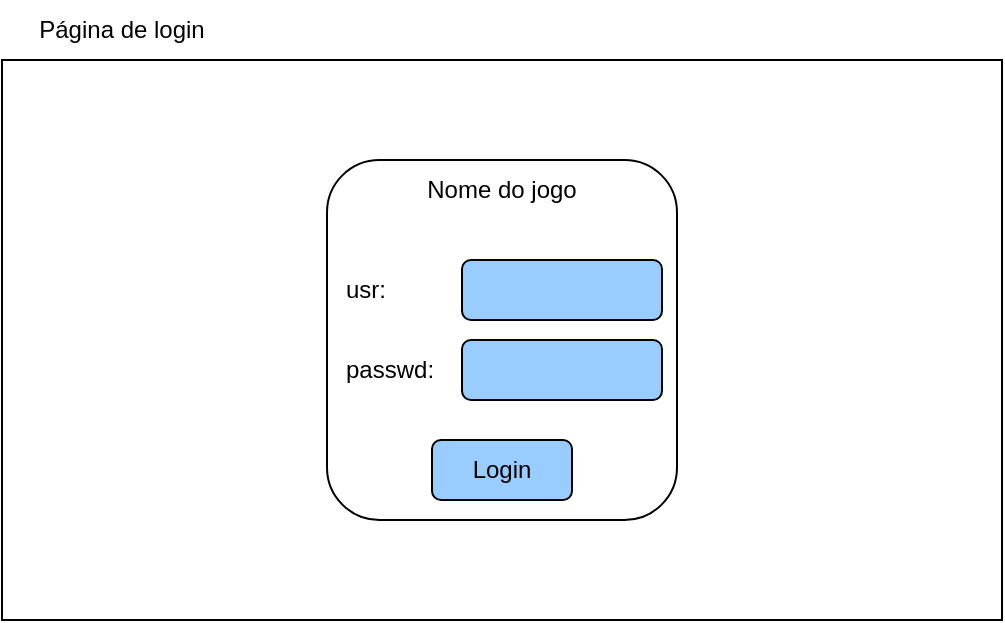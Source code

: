 <mxfile version="19.0.2" type="github" pages="3"><diagram id="5mHl_DfRaOdTdISOUurZ" name="Page-1"><mxGraphModel dx="729" dy="396" grid="1" gridSize="10" guides="1" tooltips="1" connect="1" arrows="1" fold="1" page="1" pageScale="1" pageWidth="827" pageHeight="1169" math="0" shadow="0"><root><mxCell id="0"/><mxCell id="1" parent="0"/><mxCell id="MkrI1mIVBfb76sjJDGzC-1" value="" style="rounded=0;whiteSpace=wrap;html=1;" vertex="1" parent="1"><mxGeometry x="130" y="140" width="500" height="280" as="geometry"/></mxCell><mxCell id="MkrI1mIVBfb76sjJDGzC-2" value="Página de login" style="text;html=1;strokeColor=none;fillColor=none;align=center;verticalAlign=middle;whiteSpace=wrap;rounded=0;" vertex="1" parent="1"><mxGeometry x="130" y="110" width="120" height="30" as="geometry"/></mxCell><mxCell id="MkrI1mIVBfb76sjJDGzC-4" value="" style="rounded=1;whiteSpace=wrap;html=1;" vertex="1" parent="1"><mxGeometry x="292.5" y="190" width="175" height="180" as="geometry"/></mxCell><mxCell id="MkrI1mIVBfb76sjJDGzC-5" value="Nome do jogo" style="text;html=1;strokeColor=none;fillColor=none;align=center;verticalAlign=middle;whiteSpace=wrap;rounded=0;" vertex="1" parent="1"><mxGeometry x="340" y="190" width="80" height="30" as="geometry"/></mxCell><mxCell id="MkrI1mIVBfb76sjJDGzC-7" value="&lt;div align=&quot;left&quot;&gt;usr:&lt;/div&gt;" style="text;html=1;strokeColor=none;fillColor=none;align=left;verticalAlign=middle;whiteSpace=wrap;rounded=0;" vertex="1" parent="1"><mxGeometry x="300" y="240" width="60" height="30" as="geometry"/></mxCell><mxCell id="MkrI1mIVBfb76sjJDGzC-8" value="passwd: " style="text;html=1;strokeColor=none;fillColor=none;align=left;verticalAlign=middle;whiteSpace=wrap;rounded=0;" vertex="1" parent="1"><mxGeometry x="300" y="280" width="60" height="30" as="geometry"/></mxCell><mxCell id="MkrI1mIVBfb76sjJDGzC-9" value="" style="rounded=1;whiteSpace=wrap;html=1;fillColor=#99CCFF;strokeColor=#000000;" vertex="1" parent="1"><mxGeometry x="360" y="240" width="100" height="30" as="geometry"/></mxCell><mxCell id="MkrI1mIVBfb76sjJDGzC-10" value="" style="rounded=1;whiteSpace=wrap;html=1;fillColor=#99CCFF;strokeColor=#000000;" vertex="1" parent="1"><mxGeometry x="360" y="280" width="100" height="30" as="geometry"/></mxCell><mxCell id="MkrI1mIVBfb76sjJDGzC-11" value="Login" style="rounded=1;whiteSpace=wrap;html=1;fillColor=#99CCFF;" vertex="1" parent="1"><mxGeometry x="345" y="330" width="70" height="30" as="geometry"/></mxCell></root></mxGraphModel></diagram><diagram id="PE-srq49pf82Up-gMHwE" name="Page-2"><mxGraphModel dx="981" dy="532" grid="1" gridSize="10" guides="1" tooltips="1" connect="1" arrows="1" fold="1" page="1" pageScale="1" pageWidth="827" pageHeight="1169" math="0" shadow="0"><root><mxCell id="0"/><mxCell id="1" parent="0"/><mxCell id="Dlkij1Drjg5ITdtM1rGm-1" value="" style="rounded=0;whiteSpace=wrap;html=1;strokeColor=#000000;fillColor=#FFFFFF;" vertex="1" parent="1"><mxGeometry x="120" y="210" width="470" height="450" as="geometry"/></mxCell><mxCell id="Dlkij1Drjg5ITdtM1rGm-3" value="Página inicial: Informações do personagem" style="text;html=1;strokeColor=none;fillColor=none;align=center;verticalAlign=middle;whiteSpace=wrap;rounded=0;" vertex="1" parent="1"><mxGeometry x="120" y="170" width="280" height="30" as="geometry"/></mxCell><mxCell id="Dlkij1Drjg5ITdtM1rGm-5" value="Nome do personagem" style="rounded=0;whiteSpace=wrap;html=1;strokeColor=#000000;fillColor=#FFFF99;" vertex="1" parent="1"><mxGeometry x="125" y="260" width="130" height="30" as="geometry"/></mxCell><mxCell id="Dlkij1Drjg5ITdtM1rGm-7" value="" style="endArrow=none;html=1;rounded=0;" edge="1" parent="1"><mxGeometry width="50" height="50" relative="1" as="geometry"><mxPoint x="120" y="290" as="sourcePoint"/><mxPoint x="590" y="290" as="targetPoint"/></mxGeometry></mxCell><mxCell id="Dlkij1Drjg5ITdtM1rGm-8" value="" style="endArrow=none;html=1;rounded=0;" edge="1" parent="1"><mxGeometry width="50" height="50" relative="1" as="geometry"><mxPoint x="259.71" y="290" as="sourcePoint"/><mxPoint x="259.71" y="210" as="targetPoint"/></mxGeometry></mxCell><mxCell id="Dlkij1Drjg5ITdtM1rGm-9" value="Imagem" style="ellipse;whiteSpace=wrap;html=1;aspect=fixed;strokeColor=#000000;fillColor=#FFFF99;" vertex="1" parent="1"><mxGeometry x="165" y="210" width="50" height="50" as="geometry"/></mxCell><mxCell id="Dlkij1Drjg5ITdtM1rGm-12" value="Imagem do personagem " style="rounded=0;whiteSpace=wrap;html=1;strokeColor=#000000;fillColor=#FFFF99;" vertex="1" parent="1"><mxGeometry x="130" y="330" width="120" height="140" as="geometry"/></mxCell><mxCell id="Dlkij1Drjg5ITdtM1rGm-13" value="Nome do personagem" style="rounded=0;whiteSpace=wrap;html=1;strokeColor=#000000;fillColor=#FFFF99;" vertex="1" parent="1"><mxGeometry x="260" y="330" width="300" height="40" as="geometry"/></mxCell><mxCell id="Dlkij1Drjg5ITdtM1rGm-14" value="Descrição do personagem" style="rounded=0;whiteSpace=wrap;html=1;strokeColor=#000000;fillColor=#FFFF99;" vertex="1" parent="1"><mxGeometry x="260" y="430" width="300" height="130" as="geometry"/></mxCell><mxCell id="Dlkij1Drjg5ITdtM1rGm-15" value="Atributos do personagem" style="rounded=0;whiteSpace=wrap;html=1;strokeColor=#000000;fillColor=#FFFF99;" vertex="1" parent="1"><mxGeometry x="130" y="480" width="120" height="80" as="geometry"/></mxCell><mxCell id="Dlkij1Drjg5ITdtM1rGm-16" value="&lt;div&gt;Personagem atual:&lt;br&gt;&lt;/div&gt;" style="text;html=1;strokeColor=none;fillColor=none;align=left;verticalAlign=middle;whiteSpace=wrap;rounded=0;" vertex="1" parent="1"><mxGeometry x="130" y="300" width="180" height="30" as="geometry"/></mxCell><mxCell id="Dlkij1Drjg5ITdtM1rGm-17" value="Selecionar novo personagem:" style="text;html=1;strokeColor=none;fillColor=none;align=left;verticalAlign=middle;whiteSpace=wrap;rounded=0;" vertex="1" parent="1"><mxGeometry x="130" y="570" width="180" height="30" as="geometry"/></mxCell><mxCell id="Dlkij1Drjg5ITdtM1rGm-18" value="Nível do personagem" style="rounded=0;whiteSpace=wrap;html=1;strokeColor=#000000;fillColor=#FFFF99;" vertex="1" parent="1"><mxGeometry x="260" y="380" width="160" height="40" as="geometry"/></mxCell><mxCell id="Dlkij1Drjg5ITdtM1rGm-19" value="Vidas do personagem" style="rounded=0;whiteSpace=wrap;html=1;strokeColor=#000000;fillColor=#FFFF99;" vertex="1" parent="1"><mxGeometry x="430" y="380" width="130" height="40" as="geometry"/></mxCell><mxCell id="Dlkij1Drjg5ITdtM1rGm-20" value="Seleção (tipo drop list) com o nome de todos os personagens do jogador" style="rounded=1;whiteSpace=wrap;html=1;strokeColor=#000000;fillColor=#99CCFF;" vertex="1" parent="1"><mxGeometry x="310" y="570" width="250" height="30" as="geometry"/></mxCell><mxCell id="Dlkij1Drjg5ITdtM1rGm-21" value="Novo personagem" style="rounded=1;whiteSpace=wrap;html=1;strokeColor=#000000;fillColor=#99CCFF;" vertex="1" parent="1"><mxGeometry x="140" y="610" width="150" height="30" as="geometry"/></mxCell><mxCell id="Dlkij1Drjg5ITdtM1rGm-23" value="Personagens" style="text;html=1;strokeColor=#6c8ebf;fillColor=#dae8fc;align=center;verticalAlign=middle;whiteSpace=wrap;rounded=0;" vertex="1" parent="1"><mxGeometry x="270" y="230" width="90" height="30" as="geometry"/></mxCell><mxCell id="Dlkij1Drjg5ITdtM1rGm-25" value="Missões" style="text;html=1;strokeColor=#6c8ebf;fillColor=#dae8fc;align=center;verticalAlign=middle;whiteSpace=wrap;rounded=0;" vertex="1" parent="1"><mxGeometry x="380" y="230" width="90" height="30" as="geometry"/></mxCell><mxCell id="Dlkij1Drjg5ITdtM1rGm-26" value="" style="endArrow=classic;html=1;rounded=0;entryX=0.652;entryY=0.025;entryDx=0;entryDy=0;entryPerimeter=0;" edge="1" parent="1" target="Dlkij1Drjg5ITdtM1rGm-25"><mxGeometry width="50" height="50" relative="1" as="geometry"><mxPoint x="600" y="170" as="sourcePoint"/><mxPoint x="610" y="160" as="targetPoint"/></mxGeometry></mxCell><mxCell id="Dlkij1Drjg5ITdtM1rGm-29" value="Menu para circulação no site" style="shape=document;whiteSpace=wrap;html=1;boundedLbl=1;strokeColor=#000000;fillColor=#FFFFFF;" vertex="1" parent="1"><mxGeometry x="610" y="130" width="120" height="80" as="geometry"/></mxCell><mxCell id="Dlkij1Drjg5ITdtM1rGm-30" value="Logout" style="text;html=1;strokeColor=#6c8ebf;fillColor=#dae8fc;align=center;verticalAlign=middle;whiteSpace=wrap;rounded=0;" vertex="1" parent="1"><mxGeometry x="490" y="230" width="90" height="30" as="geometry"/></mxCell><mxCell id="Dlkij1Drjg5ITdtM1rGm-31" value="" style="endArrow=classic;html=1;rounded=0;entryX=0.094;entryY=-0.005;entryDx=0;entryDy=0;entryPerimeter=0;" edge="1" parent="1"><mxGeometry width="50" height="50" relative="1" as="geometry"><mxPoint x="361.54" y="150.07" as="sourcePoint"/><mxPoint x="220.0" y="219.92" as="targetPoint"/></mxGeometry></mxCell><mxCell id="Dlkij1Drjg5ITdtM1rGm-32" value="Sempre aparece nome e imagem do personagem selecionado" style="shape=document;whiteSpace=wrap;html=1;boundedLbl=1;strokeColor=#000000;fillColor=#FFFFFF;" vertex="1" parent="1"><mxGeometry x="391.54" y="120.07" width="148.46" height="80" as="geometry"/></mxCell><mxCell id="Dlkij1Drjg5ITdtM1rGm-33" value="" style="endArrow=classic;html=1;rounded=0;entryX=0.094;entryY=-0.005;entryDx=0;entryDy=0;entryPerimeter=0;" edge="1" parent="1"><mxGeometry width="50" height="50" relative="1" as="geometry"><mxPoint x="681.54" y="530" as="sourcePoint"/><mxPoint x="520.0" y="589.85" as="targetPoint"/></mxGeometry></mxCell><mxCell id="Dlkij1Drjg5ITdtM1rGm-34" value="Muda o personagem" style="shape=document;whiteSpace=wrap;html=1;boundedLbl=1;strokeColor=#000000;fillColor=#FFFFFF;" vertex="1" parent="1"><mxGeometry x="691.54" y="490" width="120" height="80" as="geometry"/></mxCell><mxCell id="Dlkij1Drjg5ITdtM1rGm-35" value="" style="endArrow=classic;html=1;rounded=0;" edge="1" parent="1" target="Dlkij1Drjg5ITdtM1rGm-21"><mxGeometry width="50" height="50" relative="1" as="geometry"><mxPoint x="490.77" y="650" as="sourcePoint"/><mxPoint x="329.23" y="709.85" as="targetPoint"/></mxGeometry></mxCell><mxCell id="Dlkij1Drjg5ITdtM1rGm-36" value="Vai para página de criação de personagens" style="shape=document;whiteSpace=wrap;html=1;boundedLbl=1;strokeColor=#000000;fillColor=#FFFFFF;" vertex="1" parent="1"><mxGeometry x="500.77" y="610" width="120" height="80" as="geometry"/></mxCell><mxCell id="Dlkij1Drjg5ITdtM1rGm-38" value="A criação de personagens é um formulário simples para submeter e receber sim/não para cada " style="shape=document;whiteSpace=wrap;html=1;boundedLbl=1;strokeColor=#000000;fillColor=#FFFFFF;" vertex="1" parent="1"><mxGeometry x="571.54" y="660" width="218.46" height="120" as="geometry"/></mxCell></root></mxGraphModel></diagram><diagram id="vDLv_tz-6pCkkCvrAlX0" name="Page-3"><mxGraphModel dx="917" dy="498" grid="1" gridSize="10" guides="1" tooltips="1" connect="1" arrows="1" fold="1" page="1" pageScale="1" pageWidth="827" pageHeight="1169" math="0" shadow="0"><root><mxCell id="0"/><mxCell id="1" parent="0"/><mxCell id="NXLoVm3FzmLXaFAZ10uA-2" value="" style="rounded=0;whiteSpace=wrap;html=1;strokeColor=#000000;fillColor=#FFFFFF;" vertex="1" parent="1"><mxGeometry x="150" y="140" width="460" height="500" as="geometry"/></mxCell><mxCell id="NXLoVm3FzmLXaFAZ10uA-4" value="" style="endArrow=none;html=1;rounded=0;" edge="1" parent="1"><mxGeometry width="50" height="50" relative="1" as="geometry"><mxPoint x="150" y="190" as="sourcePoint"/><mxPoint x="610" y="190" as="targetPoint"/></mxGeometry></mxCell><mxCell id="NXLoVm3FzmLXaFAZ10uA-5" value="&amp;lt;Mesmo cabeçalho anterior&amp;gt;" style="text;html=1;strokeColor=none;fillColor=none;align=center;verticalAlign=middle;whiteSpace=wrap;rounded=0;" vertex="1" parent="1"><mxGeometry x="250" y="150" width="200" height="30" as="geometry"/></mxCell><mxCell id="NXLoVm3FzmLXaFAZ10uA-6" value="Lista com o nome e&amp;nbsp; as primeiras palavras (ou o suficiente para cobrir uma linha) das descrições das missões. O usuário clica em uma missão para destacá-la e isso faz com que a parte de baixo mude para exibir detalhes da missão" style="rounded=1;whiteSpace=wrap;html=1;strokeColor=#000000;fillColor=#99CCFF;" vertex="1" parent="1"><mxGeometry x="170" y="240" width="420" height="100" as="geometry"/></mxCell><mxCell id="NXLoVm3FzmLXaFAZ10uA-7" value="Lista de missões" style="text;html=1;strokeColor=none;fillColor=none;align=center;verticalAlign=middle;whiteSpace=wrap;rounded=0;" vertex="1" parent="1"><mxGeometry x="160" y="210" width="130" height="30" as="geometry"/></mxCell><mxCell id="NXLoVm3FzmLXaFAZ10uA-8" value="Missão selecionada" style="text;html=1;strokeColor=none;fillColor=none;align=center;verticalAlign=middle;whiteSpace=wrap;rounded=0;" vertex="1" parent="1"><mxGeometry x="160" y="350" width="140" height="30" as="geometry"/></mxCell><mxCell id="NXLoVm3FzmLXaFAZ10uA-10" value="Imagem da missão" style="whiteSpace=wrap;html=1;aspect=fixed;strokeColor=#000000;fillColor=#FFFF99;" vertex="1" parent="1"><mxGeometry x="170" y="390" width="110" height="110" as="geometry"/></mxCell><mxCell id="NXLoVm3FzmLXaFAZ10uA-12" value="Nome da missão" style="rounded=0;whiteSpace=wrap;html=1;strokeColor=#000000;fillColor=#FFFF99;" vertex="1" parent="1"><mxGeometry x="290" y="390" width="300" height="30" as="geometry"/></mxCell><mxCell id="NXLoVm3FzmLXaFAZ10uA-13" value="Descrição da missão" style="rounded=0;whiteSpace=wrap;html=1;strokeColor=#000000;fillColor=#FFFF99;" vertex="1" parent="1"><mxGeometry x="290" y="430" width="300" height="120" as="geometry"/></mxCell><mxCell id="NXLoVm3FzmLXaFAZ10uA-14" value="Valor de dificuldade" style="rounded=0;whiteSpace=wrap;html=1;strokeColor=#000000;fillColor=#FFFF99;fontSize=11;" vertex="1" parent="1"><mxGeometry x="170" y="510" width="110" height="20" as="geometry"/></mxCell><mxCell id="NXLoVm3FzmLXaFAZ10uA-15" value="&lt;font style=&quot;font-size: 11px;&quot;&gt;Atributo modificador&lt;/font&gt;" style="rounded=0;whiteSpace=wrap;html=1;strokeColor=#000000;fillColor=#FFFF99;" vertex="1" parent="1"><mxGeometry x="170" y="530" width="110" height="20" as="geometry"/></mxCell><mxCell id="NXLoVm3FzmLXaFAZ10uA-16" value="Fazer missão" style="rounded=1;whiteSpace=wrap;html=1;strokeColor=#000000;fillColor=#99CCFF;" vertex="1" parent="1"><mxGeometry x="170" y="570" width="80" height="30" as="geometry"/></mxCell><mxCell id="NXLoVm3FzmLXaFAZ10uA-17" value="" style="endArrow=classic;html=1;rounded=0;fontSize=11;entryX=0;entryY=0.75;entryDx=0;entryDy=0;exitX=0.272;exitY=-0.035;exitDx=0;exitDy=0;exitPerimeter=0;" edge="1" parent="1" source="NXLoVm3FzmLXaFAZ10uA-18" target="NXLoVm3FzmLXaFAZ10uA-16"><mxGeometry width="50" height="50" relative="1" as="geometry"><mxPoint x="100" y="630" as="sourcePoint"/><mxPoint x="90" y="580" as="targetPoint"/></mxGeometry></mxCell><mxCell id="NXLoVm3FzmLXaFAZ10uA-18" value="Aqui deve haver a confirmação de que a missão quer ser feita e indicar ao jogador se ele teve sucesso ou não na missão. " style="shape=document;whiteSpace=wrap;html=1;boundedLbl=1;fontSize=11;" vertex="1" parent="1"><mxGeometry x="40" y="650" width="270" height="80" as="geometry"/></mxCell></root></mxGraphModel></diagram></mxfile>